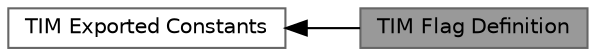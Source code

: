 digraph "TIM Flag Definition"
{
 // LATEX_PDF_SIZE
  bgcolor="transparent";
  edge [fontname=Helvetica,fontsize=10,labelfontname=Helvetica,labelfontsize=10];
  node [fontname=Helvetica,fontsize=10,shape=box,height=0.2,width=0.4];
  rankdir=LR;
  Node2 [label="TIM Exported Constants",height=0.2,width=0.4,color="grey40", fillcolor="white", style="filled",URL="$group___t_i_m___exported___constants.html",tooltip=" "];
  Node1 [label="TIM Flag Definition",height=0.2,width=0.4,color="gray40", fillcolor="grey60", style="filled", fontcolor="black",tooltip=" "];
  Node2->Node1 [shape=plaintext, dir="back", style="solid"];
}
